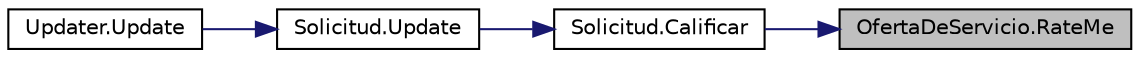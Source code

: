 digraph "OfertaDeServicio.RateMe"
{
 // INTERACTIVE_SVG=YES
 // LATEX_PDF_SIZE
  edge [fontname="Helvetica",fontsize="10",labelfontname="Helvetica",labelfontsize="10"];
  node [fontname="Helvetica",fontsize="10",shape=record];
  rankdir="RL";
  Node1 [label="OfertaDeServicio.RateMe",height=0.2,width=0.4,color="black", fillcolor="grey75", style="filled", fontcolor="black",tooltip="Método para calificar la oferta en cuestión"];
  Node1 -> Node2 [dir="back",color="midnightblue",fontsize="10",style="solid",fontname="Helvetica"];
  Node2 [label="Solicitud.Calificar",height=0.2,width=0.4,color="black", fillcolor="white", style="filled",URL="$classSolicitud.html#a99c9a8a76b4045fb5ddc4cc5376696b7",tooltip="Método para calificar una oferta"];
  Node2 -> Node3 [dir="back",color="midnightblue",fontsize="10",style="solid",fontname="Helvetica"];
  Node3 [label="Solicitud.Update",height=0.2,width=0.4,color="black", fillcolor="white", style="filled",URL="$classSolicitud.html#a1c7e7e17d1549d2b6618a14a6b4e2c5d",tooltip="Método para actualizar una calificación en caso que se haga dentro del plazo. Si excede la fecha lími..."];
  Node3 -> Node4 [dir="back",color="midnightblue",fontsize="10",style="solid",fontname="Helvetica"];
  Node4 [label="Updater.Update",height=0.2,width=0.4,color="black", fillcolor="white", style="filled",URL="$classUpdater.html#a61857607a7e54b46cb298f2fe37705a1",tooltip=" "];
}

